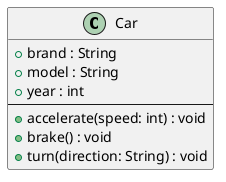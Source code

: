 @startuml
class Car {
    + brand : String
    + model : String
    + year : int
    --
    + accelerate(speed: int) : void
    + brake() : void
    + turn(direction: String) : void
}
@enduml